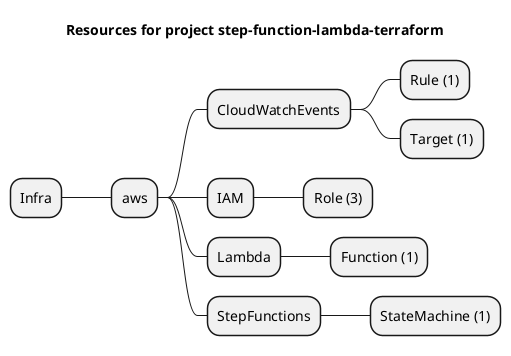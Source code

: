 @startmindmap
title Resources for project step-function-lambda-terraform
skinparam monochrome true
+ Infra
++ aws
+++ CloudWatchEvents
++++ Rule (1)
++++ Target (1)
+++ IAM
++++ Role (3)
+++ Lambda
++++ Function (1)
+++ StepFunctions
++++ StateMachine (1)
@endmindmap